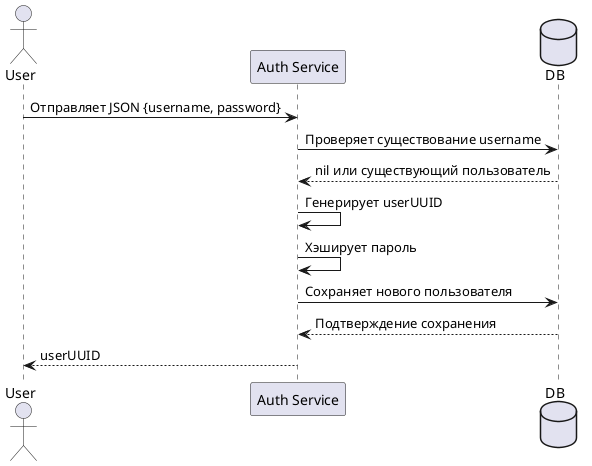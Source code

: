 @startuml
actor User
participant "Auth Service" as Auth
database "DB" as DB

User -> Auth : Отправляет JSON {username, password}
Auth -> DB : Проверяет существование username
DB --> Auth : nil или существующий пользователь

Auth -> Auth : Генерирует userUUID
Auth -> Auth : Хэширует пароль
Auth -> DB : Сохраняет нового пользователя
DB --> Auth : Подтверждение сохранения
Auth --> User : userUUID
@enduml
